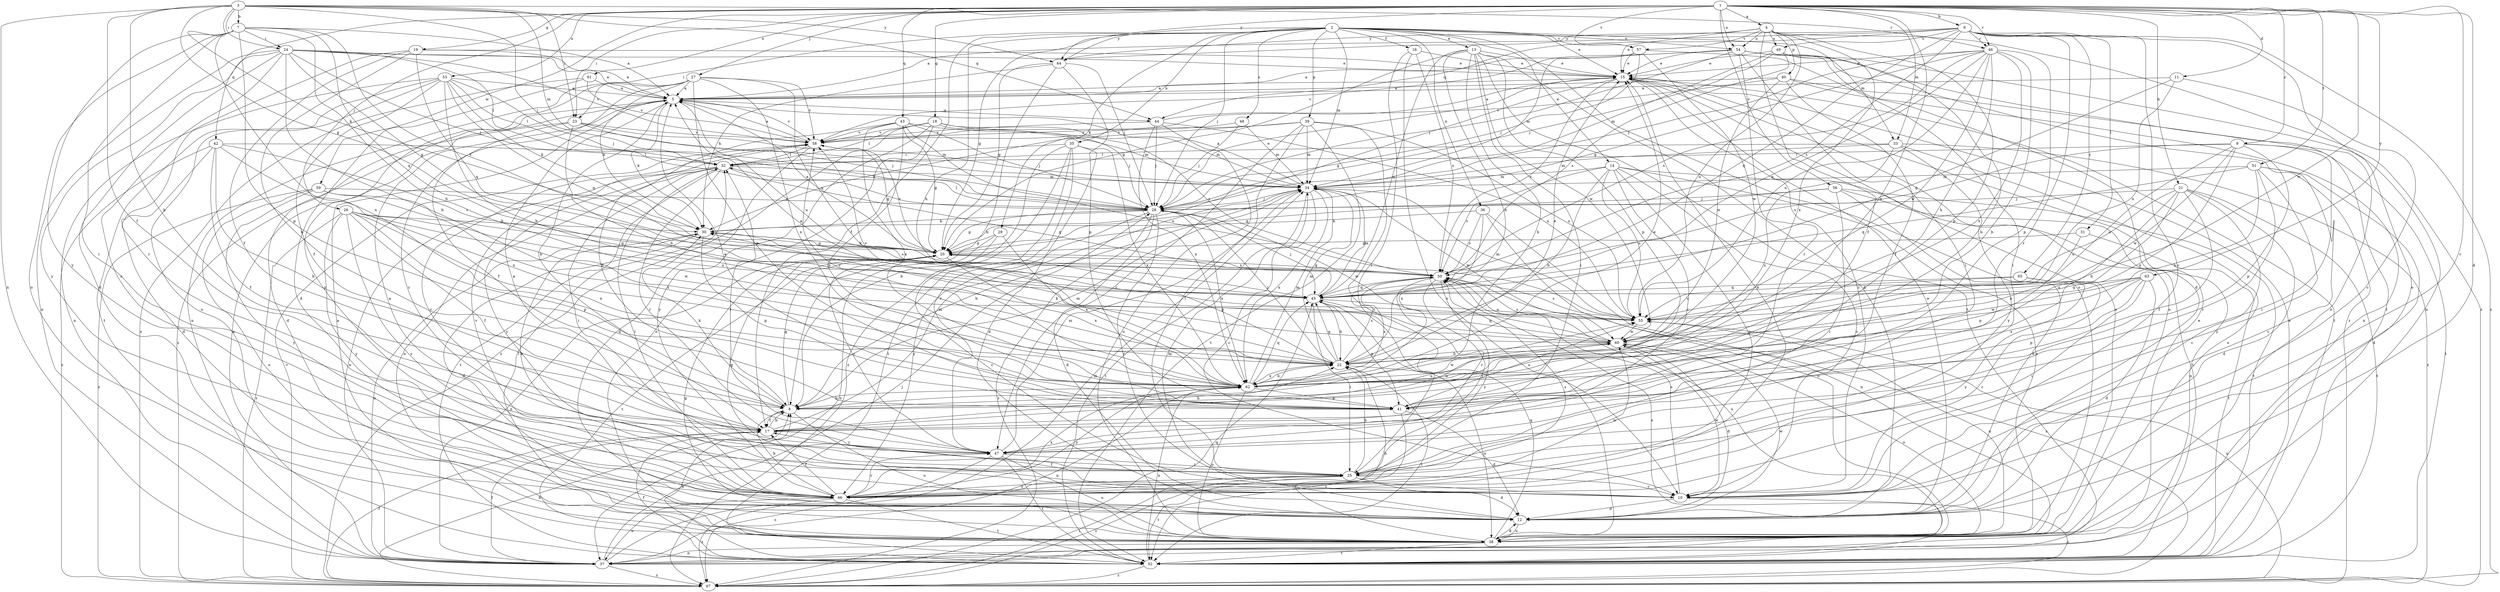 strict digraph  {
	1 -> 4 [label=a];
	6 -> 5 [label=a];
	7 -> 5 [label=a];
	11 -> 5 [label=a];
	15 -> 5 [label=a];
	19 -> 5 [label=a];
	20 -> 5 [label=a];
	24 -> 5 [label=a];
	27 -> 5 [label=a];
	34 -> 5 [label=a];
	37 -> 5 [label=a];
	38 -> 5 [label=a];
	40 -> 5 [label=a];
	41 -> 5 [label=a];
	47 -> 5 [label=a];
	53 -> 5 [label=a];
	57 -> 5 [label=a];
	58 -> 5 [label=a];
	60 -> 5 [label=a];
	61 -> 5 [label=a];
	66 -> 5 [label=a];
	1 -> 6 [label=b];
	3 -> 7 [label=b];
	3 -> 8 [label=b];
	5 -> 8 [label=b];
	13 -> 8 [label=b];
	17 -> 8 [label=b];
	19 -> 8 [label=b];
	34 -> 8 [label=b];
	35 -> 8 [label=b];
	42 -> 8 [label=b];
	43 -> 8 [label=b];
	46 -> 8 [label=b];
	49 -> 8 [label=b];
	52 -> 8 [label=b];
	62 -> 8 [label=b];
	64 -> 8 [label=b];
	66 -> 8 [label=b];
	67 -> 8 [label=b];
	1 -> 9 [label=c];
	1 -> 10 [label=c];
	6 -> 10 [label=c];
	11 -> 10 [label=c];
	14 -> 10 [label=c];
	15 -> 10 [label=c];
	21 -> 10 [label=c];
	24 -> 10 [label=c];
	25 -> 10 [label=c];
	26 -> 10 [label=c];
	27 -> 10 [label=c];
	28 -> 10 [label=c];
	29 -> 10 [label=c];
	34 -> 10 [label=c];
	39 -> 10 [label=c];
	51 -> 10 [label=c];
	65 -> 10 [label=c];
	1 -> 11 [label=d];
	1 -> 12 [label=d];
	10 -> 12 [label=d];
	13 -> 12 [label=d];
	21 -> 12 [label=d];
	23 -> 12 [label=d];
	24 -> 12 [label=d];
	25 -> 12 [label=d];
	28 -> 12 [label=d];
	30 -> 12 [label=d];
	35 -> 12 [label=d];
	38 -> 12 [label=d];
	41 -> 12 [label=d];
	42 -> 12 [label=d];
	51 -> 12 [label=d];
	54 -> 12 [label=d];
	56 -> 12 [label=d];
	58 -> 12 [label=d];
	60 -> 12 [label=d];
	61 -> 12 [label=d];
	63 -> 12 [label=d];
	2 -> 13 [label=e];
	2 -> 14 [label=e];
	2 -> 15 [label=e];
	4 -> 15 [label=e];
	12 -> 15 [label=e];
	13 -> 15 [label=e];
	16 -> 15 [label=e];
	19 -> 15 [label=e];
	22 -> 15 [label=e];
	24 -> 15 [label=e];
	28 -> 15 [label=e];
	37 -> 15 [label=e];
	38 -> 15 [label=e];
	44 -> 15 [label=e];
	46 -> 15 [label=e];
	49 -> 15 [label=e];
	52 -> 15 [label=e];
	54 -> 15 [label=e];
	57 -> 15 [label=e];
	62 -> 15 [label=e];
	66 -> 15 [label=e];
	2 -> 16 [label=f];
	2 -> 17 [label=f];
	3 -> 17 [label=f];
	4 -> 17 [label=f];
	8 -> 17 [label=f];
	10 -> 17 [label=f];
	19 -> 17 [label=f];
	21 -> 17 [label=f];
	23 -> 17 [label=f];
	26 -> 17 [label=f];
	37 -> 17 [label=f];
	40 -> 17 [label=f];
	42 -> 17 [label=f];
	52 -> 17 [label=f];
	53 -> 17 [label=f];
	66 -> 17 [label=f];
	67 -> 17 [label=f];
	1 -> 18 [label=g];
	1 -> 19 [label=g];
	2 -> 20 [label=g];
	3 -> 20 [label=g];
	8 -> 20 [label=g];
	13 -> 20 [label=g];
	15 -> 20 [label=g];
	22 -> 20 [label=g];
	24 -> 20 [label=g];
	25 -> 20 [label=g];
	28 -> 20 [label=g];
	29 -> 20 [label=g];
	30 -> 20 [label=g];
	31 -> 20 [label=g];
	38 -> 20 [label=g];
	43 -> 20 [label=g];
	46 -> 20 [label=g];
	50 -> 20 [label=g];
	56 -> 20 [label=g];
	58 -> 20 [label=g];
	64 -> 20 [label=g];
	1 -> 21 [label=h];
	2 -> 22 [label=h];
	7 -> 22 [label=h];
	13 -> 22 [label=h];
	14 -> 22 [label=h];
	17 -> 22 [label=h];
	21 -> 22 [label=h];
	23 -> 22 [label=h];
	24 -> 22 [label=h];
	25 -> 22 [label=h];
	38 -> 22 [label=h];
	45 -> 22 [label=h];
	46 -> 22 [label=h];
	51 -> 22 [label=h];
	53 -> 22 [label=h];
	60 -> 22 [label=h];
	62 -> 22 [label=h];
	1 -> 23 [label=i];
	2 -> 23 [label=i];
	3 -> 23 [label=i];
	3 -> 24 [label=i];
	7 -> 24 [label=i];
	7 -> 25 [label=i];
	9 -> 25 [label=i];
	13 -> 25 [label=i];
	16 -> 25 [label=i];
	32 -> 25 [label=i];
	39 -> 25 [label=i];
	45 -> 25 [label=i];
	47 -> 25 [label=i];
	50 -> 25 [label=i];
	54 -> 25 [label=i];
	56 -> 25 [label=i];
	57 -> 25 [label=i];
	63 -> 25 [label=i];
	67 -> 25 [label=i];
	1 -> 26 [label=j];
	1 -> 27 [label=j];
	2 -> 28 [label=j];
	3 -> 28 [label=j];
	18 -> 28 [label=j];
	21 -> 28 [label=j];
	22 -> 28 [label=j];
	23 -> 28 [label=j];
	24 -> 28 [label=j];
	34 -> 28 [label=j];
	37 -> 28 [label=j];
	43 -> 28 [label=j];
	44 -> 28 [label=j];
	45 -> 28 [label=j];
	46 -> 28 [label=j];
	48 -> 28 [label=j];
	49 -> 28 [label=j];
	53 -> 28 [label=j];
	54 -> 28 [label=j];
	56 -> 28 [label=j];
	57 -> 28 [label=j];
	59 -> 28 [label=j];
	64 -> 28 [label=j];
	2 -> 29 [label=k];
	3 -> 30 [label=k];
	5 -> 30 [label=k];
	8 -> 30 [label=k];
	20 -> 30 [label=k];
	22 -> 30 [label=k];
	25 -> 30 [label=k];
	26 -> 30 [label=k];
	27 -> 30 [label=k];
	28 -> 30 [label=k];
	36 -> 30 [label=k];
	39 -> 30 [label=k];
	53 -> 30 [label=k];
	64 -> 30 [label=k];
	6 -> 31 [label=l];
	9 -> 32 [label=l];
	18 -> 32 [label=l];
	24 -> 32 [label=l];
	28 -> 32 [label=l];
	33 -> 32 [label=l];
	35 -> 32 [label=l];
	38 -> 32 [label=l];
	42 -> 32 [label=l];
	47 -> 32 [label=l];
	53 -> 32 [label=l];
	58 -> 32 [label=l];
	66 -> 32 [label=l];
	1 -> 33 [label=m];
	2 -> 33 [label=m];
	2 -> 34 [label=m];
	3 -> 34 [label=m];
	8 -> 34 [label=m];
	12 -> 34 [label=m];
	14 -> 34 [label=m];
	17 -> 34 [label=m];
	18 -> 34 [label=m];
	22 -> 34 [label=m];
	23 -> 34 [label=m];
	32 -> 34 [label=m];
	33 -> 34 [label=m];
	37 -> 34 [label=m];
	39 -> 34 [label=m];
	43 -> 34 [label=m];
	45 -> 34 [label=m];
	47 -> 34 [label=m];
	48 -> 34 [label=m];
	49 -> 34 [label=m];
	51 -> 34 [label=m];
	54 -> 34 [label=m];
	55 -> 34 [label=m];
	62 -> 34 [label=m];
	2 -> 35 [label=n];
	2 -> 36 [label=n];
	3 -> 37 [label=n];
	20 -> 37 [label=n];
	24 -> 37 [label=n];
	27 -> 37 [label=n];
	29 -> 37 [label=n];
	30 -> 37 [label=n];
	32 -> 37 [label=n];
	36 -> 37 [label=n];
	38 -> 37 [label=n];
	40 -> 37 [label=n];
	49 -> 37 [label=n];
	53 -> 37 [label=n];
	56 -> 37 [label=n];
	62 -> 37 [label=n];
	66 -> 37 [label=n];
	2 -> 38 [label=o];
	6 -> 38 [label=o];
	7 -> 38 [label=o];
	8 -> 38 [label=o];
	12 -> 38 [label=o];
	14 -> 38 [label=o];
	15 -> 38 [label=o];
	16 -> 38 [label=o];
	18 -> 38 [label=o];
	22 -> 38 [label=o];
	32 -> 38 [label=o];
	33 -> 38 [label=o];
	36 -> 38 [label=o];
	40 -> 38 [label=o];
	44 -> 38 [label=o];
	47 -> 38 [label=o];
	50 -> 38 [label=o];
	53 -> 38 [label=o];
	59 -> 38 [label=o];
	60 -> 38 [label=o];
	62 -> 38 [label=o];
	2 -> 39 [label=p];
	4 -> 40 [label=p];
	4 -> 41 [label=p];
	7 -> 41 [label=p];
	9 -> 41 [label=p];
	13 -> 41 [label=p];
	26 -> 41 [label=p];
	27 -> 41 [label=p];
	30 -> 41 [label=p];
	31 -> 41 [label=p];
	43 -> 41 [label=p];
	45 -> 41 [label=p];
	46 -> 41 [label=p];
	62 -> 41 [label=p];
	63 -> 41 [label=p];
	64 -> 41 [label=p];
	1 -> 42 [label=q];
	1 -> 43 [label=q];
	3 -> 44 [label=q];
	5 -> 44 [label=q];
	6 -> 44 [label=q];
	6 -> 45 [label=q];
	7 -> 45 [label=q];
	11 -> 45 [label=q];
	13 -> 45 [label=q];
	19 -> 45 [label=q];
	22 -> 45 [label=q];
	27 -> 45 [label=q];
	32 -> 45 [label=q];
	38 -> 45 [label=q];
	46 -> 45 [label=q];
	50 -> 45 [label=q];
	51 -> 45 [label=q];
	53 -> 45 [label=q];
	59 -> 45 [label=q];
	60 -> 45 [label=q];
	62 -> 45 [label=q];
	63 -> 45 [label=q];
	65 -> 45 [label=q];
	67 -> 45 [label=q];
	1 -> 46 [label=r];
	3 -> 46 [label=r];
	6 -> 46 [label=r];
	6 -> 47 [label=r];
	14 -> 47 [label=r];
	17 -> 47 [label=r];
	19 -> 47 [label=r];
	20 -> 47 [label=r];
	32 -> 47 [label=r];
	35 -> 47 [label=r];
	39 -> 47 [label=r];
	50 -> 47 [label=r];
	51 -> 47 [label=r];
	54 -> 47 [label=r];
	66 -> 47 [label=r];
	2 -> 48 [label=s];
	4 -> 49 [label=s];
	6 -> 49 [label=s];
	6 -> 50 [label=s];
	7 -> 50 [label=s];
	9 -> 50 [label=s];
	10 -> 50 [label=s];
	14 -> 50 [label=s];
	15 -> 50 [label=s];
	16 -> 50 [label=s];
	18 -> 50 [label=s];
	20 -> 50 [label=s];
	22 -> 50 [label=s];
	30 -> 50 [label=s];
	36 -> 50 [label=s];
	42 -> 50 [label=s];
	46 -> 50 [label=s];
	49 -> 50 [label=s];
	52 -> 50 [label=s];
	55 -> 50 [label=s];
	60 -> 50 [label=s];
	62 -> 50 [label=s];
	66 -> 50 [label=s];
	67 -> 50 [label=s];
	1 -> 51 [label=t];
	9 -> 52 [label=t];
	13 -> 52 [label=t];
	14 -> 52 [label=t];
	15 -> 52 [label=t];
	20 -> 52 [label=t];
	21 -> 52 [label=t];
	22 -> 52 [label=t];
	25 -> 52 [label=t];
	31 -> 52 [label=t];
	32 -> 52 [label=t];
	34 -> 52 [label=t];
	35 -> 52 [label=t];
	38 -> 52 [label=t];
	39 -> 52 [label=t];
	41 -> 52 [label=t];
	47 -> 52 [label=t];
	53 -> 52 [label=t];
	54 -> 52 [label=t];
	56 -> 52 [label=t];
	66 -> 52 [label=t];
	1 -> 53 [label=u];
	1 -> 54 [label=u];
	2 -> 54 [label=u];
	4 -> 54 [label=u];
	4 -> 55 [label=u];
	5 -> 55 [label=u];
	9 -> 55 [label=u];
	11 -> 55 [label=u];
	14 -> 55 [label=u];
	17 -> 55 [label=u];
	21 -> 55 [label=u];
	26 -> 55 [label=u];
	38 -> 55 [label=u];
	39 -> 55 [label=u];
	41 -> 55 [label=u];
	43 -> 55 [label=u];
	44 -> 55 [label=u];
	45 -> 55 [label=u];
	46 -> 55 [label=u];
	63 -> 55 [label=u];
	65 -> 55 [label=u];
	67 -> 55 [label=u];
	1 -> 56 [label=v];
	1 -> 57 [label=v];
	2 -> 57 [label=v];
	4 -> 57 [label=v];
	5 -> 58 [label=v];
	18 -> 58 [label=v];
	20 -> 58 [label=v];
	23 -> 58 [label=v];
	24 -> 58 [label=v];
	25 -> 58 [label=v];
	27 -> 58 [label=v];
	39 -> 58 [label=v];
	40 -> 58 [label=v];
	43 -> 58 [label=v];
	44 -> 58 [label=v];
	48 -> 58 [label=v];
	54 -> 58 [label=v];
	60 -> 58 [label=v];
	61 -> 58 [label=v];
	62 -> 58 [label=v];
	66 -> 58 [label=v];
	67 -> 58 [label=v];
	1 -> 59 [label=w];
	1 -> 60 [label=w];
	8 -> 60 [label=w];
	9 -> 60 [label=w];
	10 -> 60 [label=w];
	12 -> 60 [label=w];
	13 -> 60 [label=w];
	26 -> 60 [label=w];
	28 -> 60 [label=w];
	34 -> 60 [label=w];
	40 -> 60 [label=w];
	46 -> 60 [label=w];
	55 -> 60 [label=w];
	57 -> 60 [label=w];
	62 -> 60 [label=w];
	63 -> 60 [label=w];
	66 -> 60 [label=w];
	1 -> 61 [label=x];
	1 -> 62 [label=x];
	4 -> 62 [label=x];
	7 -> 62 [label=x];
	9 -> 62 [label=x];
	20 -> 62 [label=x];
	21 -> 62 [label=x];
	22 -> 62 [label=x];
	26 -> 62 [label=x];
	27 -> 62 [label=x];
	28 -> 62 [label=x];
	29 -> 62 [label=x];
	33 -> 62 [label=x];
	34 -> 62 [label=x];
	35 -> 62 [label=x];
	36 -> 62 [label=x];
	42 -> 62 [label=x];
	43 -> 62 [label=x];
	44 -> 62 [label=x];
	46 -> 62 [label=x];
	52 -> 62 [label=x];
	59 -> 62 [label=x];
	63 -> 62 [label=x];
	66 -> 62 [label=x];
	1 -> 63 [label=y];
	1 -> 64 [label=y];
	2 -> 64 [label=y];
	3 -> 64 [label=y];
	4 -> 64 [label=y];
	6 -> 64 [label=y];
	6 -> 65 [label=y];
	7 -> 66 [label=y];
	14 -> 66 [label=y];
	18 -> 66 [label=y];
	24 -> 66 [label=y];
	25 -> 66 [label=y];
	26 -> 66 [label=y];
	27 -> 66 [label=y];
	28 -> 66 [label=y];
	32 -> 66 [label=y];
	33 -> 66 [label=y];
	50 -> 66 [label=y];
	51 -> 66 [label=y];
	59 -> 66 [label=y];
	62 -> 66 [label=y];
	65 -> 66 [label=y];
	4 -> 67 [label=z];
	5 -> 67 [label=z];
	6 -> 67 [label=z];
	10 -> 67 [label=z];
	18 -> 67 [label=z];
	25 -> 67 [label=z];
	26 -> 67 [label=z];
	28 -> 67 [label=z];
	33 -> 67 [label=z];
	35 -> 67 [label=z];
	37 -> 67 [label=z];
	42 -> 67 [label=z];
	47 -> 67 [label=z];
	52 -> 67 [label=z];
	54 -> 67 [label=z];
	59 -> 67 [label=z];
	61 -> 67 [label=z];
	66 -> 67 [label=z];
}
